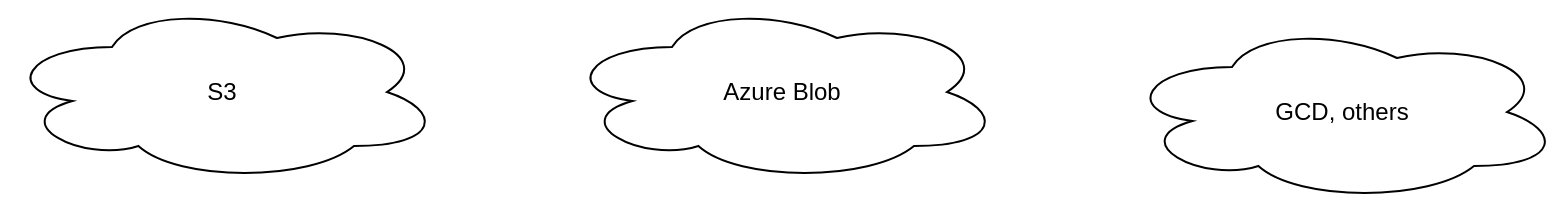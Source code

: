 <mxfile pages="1" version="11.2.8" type="github"><diagram id="2ZwL20_GVFiUyVcyYFuE" name="Page-1"><mxGraphModel dx="2932" dy="1068" grid="1" gridSize="10" guides="1" tooltips="1" connect="1" arrows="1" fold="1" page="1" pageScale="1" pageWidth="850" pageHeight="1100" math="0" shadow="0"><root><mxCell id="0"/><mxCell id="1" parent="0"/><mxCell id="9Rrl9Q3Xbs1SYalrhTQ5-1" value="S3" style="ellipse;shape=cloud;whiteSpace=wrap;html=1;" vertex="1" parent="1"><mxGeometry x="30" y="950" width="220" height="90" as="geometry"/></mxCell><mxCell id="9Rrl9Q3Xbs1SYalrhTQ5-2" value="Azure Blob" style="ellipse;shape=cloud;whiteSpace=wrap;html=1;" vertex="1" parent="1"><mxGeometry x="310" y="950" width="220" height="90" as="geometry"/></mxCell><mxCell id="9Rrl9Q3Xbs1SYalrhTQ5-3" value="GCD, others" style="ellipse;shape=cloud;whiteSpace=wrap;html=1;" vertex="1" parent="1"><mxGeometry x="590" y="960" width="220" height="90" as="geometry"/></mxCell></root></mxGraphModel></diagram></mxfile>